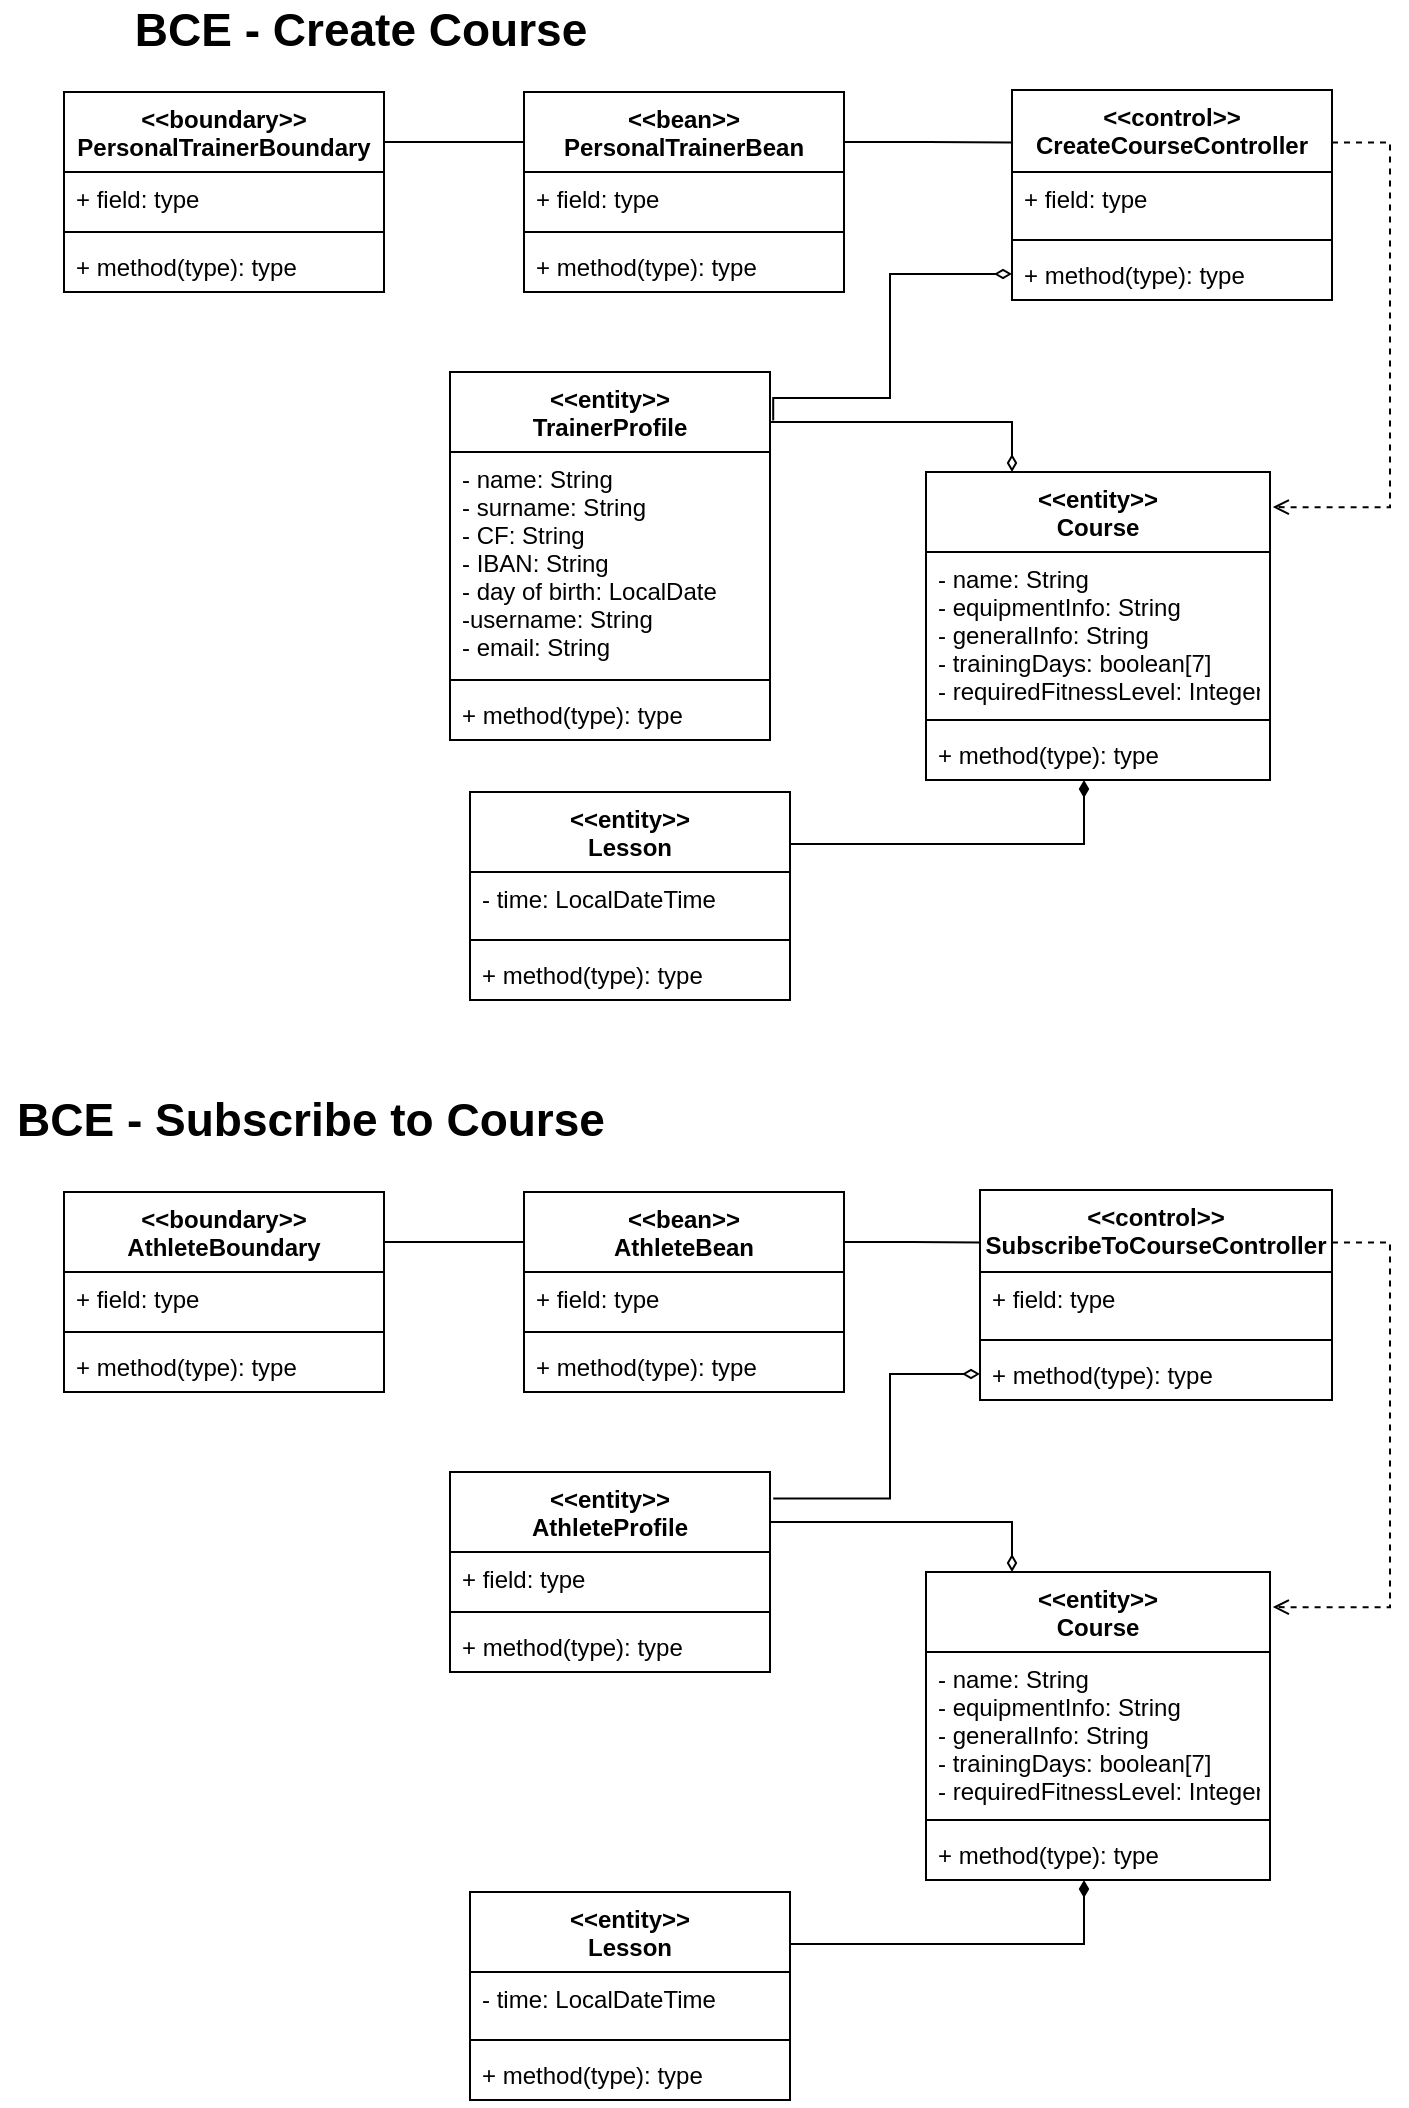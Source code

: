 <mxfile version="16.1.2" type="device"><diagram id="C5RBs43oDa-KdzZeNtuy" name="Page-1"><mxGraphModel dx="1038" dy="624" grid="1" gridSize="10" guides="1" tooltips="1" connect="1" arrows="1" fold="1" page="1" pageScale="1" pageWidth="827" pageHeight="1169" math="0" shadow="0"><root><mxCell id="WIyWlLk6GJQsqaUBKTNV-0"/><mxCell id="WIyWlLk6GJQsqaUBKTNV-1" parent="WIyWlLk6GJQsqaUBKTNV-0"/><mxCell id="F4uOX0KG_duVCiM6Psx7-8" value="&lt;&lt;control&gt;&gt;&#10;CreateCourseController" style="swimlane;fontStyle=1;align=center;verticalAlign=top;childLayout=stackLayout;horizontal=1;startSize=41;horizontalStack=0;resizeParent=1;resizeParentMax=0;resizeLast=0;collapsible=1;marginBottom=0;" parent="WIyWlLk6GJQsqaUBKTNV-1" vertex="1"><mxGeometry x="556" y="60" width="160" height="105" as="geometry"><mxRectangle x="571" y="169" width="100" height="30" as="alternateBounds"/></mxGeometry></mxCell><mxCell id="F4uOX0KG_duVCiM6Psx7-9" value="+ field: type" style="text;strokeColor=none;fillColor=none;align=left;verticalAlign=top;spacingLeft=4;spacingRight=4;overflow=hidden;rotatable=0;points=[[0,0.5],[1,0.5]];portConstraint=eastwest;" parent="F4uOX0KG_duVCiM6Psx7-8" vertex="1"><mxGeometry y="41" width="160" height="30" as="geometry"/></mxCell><mxCell id="F4uOX0KG_duVCiM6Psx7-10" value="" style="line;strokeWidth=1;fillColor=none;align=left;verticalAlign=middle;spacingTop=-1;spacingLeft=3;spacingRight=3;rotatable=0;labelPosition=right;points=[];portConstraint=eastwest;" parent="F4uOX0KG_duVCiM6Psx7-8" vertex="1"><mxGeometry y="71" width="160" height="8" as="geometry"/></mxCell><mxCell id="F4uOX0KG_duVCiM6Psx7-11" value="+ method(type): type" style="text;strokeColor=none;fillColor=none;align=left;verticalAlign=top;spacingLeft=4;spacingRight=4;overflow=hidden;rotatable=0;points=[[0,0.5],[1,0.5]];portConstraint=eastwest;" parent="F4uOX0KG_duVCiM6Psx7-8" vertex="1"><mxGeometry y="79" width="160" height="26" as="geometry"/></mxCell><mxCell id="F4uOX0KG_duVCiM6Psx7-32" style="edgeStyle=orthogonalEdgeStyle;rounded=0;orthogonalLoop=1;jettySize=auto;html=1;exitX=1;exitY=0.25;exitDx=0;exitDy=0;entryX=0;entryY=0.25;entryDx=0;entryDy=0;endArrow=none;endFill=0;" parent="WIyWlLk6GJQsqaUBKTNV-1" source="F4uOX0KG_duVCiM6Psx7-12" target="F4uOX0KG_duVCiM6Psx7-20" edge="1"><mxGeometry relative="1" as="geometry"/></mxCell><mxCell id="F4uOX0KG_duVCiM6Psx7-12" value="&lt;&lt;boundary&gt;&gt;&#10;PersonalTrainerBoundary" style="swimlane;fontStyle=1;align=center;verticalAlign=top;childLayout=stackLayout;horizontal=1;startSize=40;horizontalStack=0;resizeParent=1;resizeParentMax=0;resizeLast=0;collapsible=1;marginBottom=0;" parent="WIyWlLk6GJQsqaUBKTNV-1" vertex="1"><mxGeometry x="82" y="61" width="160" height="100" as="geometry"><mxRectangle x="97" y="170" width="180" height="40" as="alternateBounds"/></mxGeometry></mxCell><mxCell id="F4uOX0KG_duVCiM6Psx7-13" value="+ field: type" style="text;strokeColor=none;fillColor=none;align=left;verticalAlign=top;spacingLeft=4;spacingRight=4;overflow=hidden;rotatable=0;points=[[0,0.5],[1,0.5]];portConstraint=eastwest;" parent="F4uOX0KG_duVCiM6Psx7-12" vertex="1"><mxGeometry y="40" width="160" height="26" as="geometry"/></mxCell><mxCell id="F4uOX0KG_duVCiM6Psx7-14" value="" style="line;strokeWidth=1;fillColor=none;align=left;verticalAlign=middle;spacingTop=-1;spacingLeft=3;spacingRight=3;rotatable=0;labelPosition=right;points=[];portConstraint=eastwest;" parent="F4uOX0KG_duVCiM6Psx7-12" vertex="1"><mxGeometry y="66" width="160" height="8" as="geometry"/></mxCell><mxCell id="F4uOX0KG_duVCiM6Psx7-15" value="+ method(type): type" style="text;strokeColor=none;fillColor=none;align=left;verticalAlign=top;spacingLeft=4;spacingRight=4;overflow=hidden;rotatable=0;points=[[0,0.5],[1,0.5]];portConstraint=eastwest;" parent="F4uOX0KG_duVCiM6Psx7-12" vertex="1"><mxGeometry y="74" width="160" height="26" as="geometry"/></mxCell><mxCell id="F4uOX0KG_duVCiM6Psx7-33" style="edgeStyle=orthogonalEdgeStyle;rounded=0;orthogonalLoop=1;jettySize=auto;html=1;exitX=1;exitY=0.25;exitDx=0;exitDy=0;entryX=0;entryY=0.25;entryDx=0;entryDy=0;endArrow=none;endFill=0;" parent="WIyWlLk6GJQsqaUBKTNV-1" source="F4uOX0KG_duVCiM6Psx7-20" target="F4uOX0KG_duVCiM6Psx7-8" edge="1"><mxGeometry relative="1" as="geometry"/></mxCell><mxCell id="F4uOX0KG_duVCiM6Psx7-20" value="&lt;&lt;bean&gt;&gt;&#10;PersonalTrainerBean" style="swimlane;fontStyle=1;align=center;verticalAlign=top;childLayout=stackLayout;horizontal=1;startSize=40;horizontalStack=0;resizeParent=1;resizeParentMax=0;resizeLast=0;collapsible=1;marginBottom=0;" parent="WIyWlLk6GJQsqaUBKTNV-1" vertex="1"><mxGeometry x="312" y="61" width="160" height="100" as="geometry"><mxRectangle x="327" y="170" width="150" height="40" as="alternateBounds"/></mxGeometry></mxCell><mxCell id="F4uOX0KG_duVCiM6Psx7-21" value="+ field: type" style="text;strokeColor=none;fillColor=none;align=left;verticalAlign=top;spacingLeft=4;spacingRight=4;overflow=hidden;rotatable=0;points=[[0,0.5],[1,0.5]];portConstraint=eastwest;" parent="F4uOX0KG_duVCiM6Psx7-20" vertex="1"><mxGeometry y="40" width="160" height="26" as="geometry"/></mxCell><mxCell id="F4uOX0KG_duVCiM6Psx7-22" value="" style="line;strokeWidth=1;fillColor=none;align=left;verticalAlign=middle;spacingTop=-1;spacingLeft=3;spacingRight=3;rotatable=0;labelPosition=right;points=[];portConstraint=eastwest;" parent="F4uOX0KG_duVCiM6Psx7-20" vertex="1"><mxGeometry y="66" width="160" height="8" as="geometry"/></mxCell><mxCell id="F4uOX0KG_duVCiM6Psx7-23" value="+ method(type): type" style="text;strokeColor=none;fillColor=none;align=left;verticalAlign=top;spacingLeft=4;spacingRight=4;overflow=hidden;rotatable=0;points=[[0,0.5],[1,0.5]];portConstraint=eastwest;" parent="F4uOX0KG_duVCiM6Psx7-20" vertex="1"><mxGeometry y="74" width="160" height="26" as="geometry"/></mxCell><mxCell id="F4uOX0KG_duVCiM6Psx7-24" value="&lt;&lt;entity&gt;&gt;&#10;Course" style="swimlane;fontStyle=1;align=center;verticalAlign=top;childLayout=stackLayout;horizontal=1;startSize=40;horizontalStack=0;resizeParent=1;resizeParentMax=0;resizeLast=0;collapsible=1;marginBottom=0;" parent="WIyWlLk6GJQsqaUBKTNV-1" vertex="1"><mxGeometry x="513" y="251" width="172" height="154" as="geometry"/></mxCell><mxCell id="F4uOX0KG_duVCiM6Psx7-25" value="- name: String&#10;- equipmentInfo: String&#10;- generalInfo: String&#10;- trainingDays: boolean[7]&#10;- requiredFitnessLevel: Integer" style="text;strokeColor=none;fillColor=none;align=left;verticalAlign=top;spacingLeft=4;spacingRight=4;overflow=hidden;rotatable=0;points=[[0,0.5],[1,0.5]];portConstraint=eastwest;" parent="F4uOX0KG_duVCiM6Psx7-24" vertex="1"><mxGeometry y="40" width="172" height="80" as="geometry"/></mxCell><mxCell id="F4uOX0KG_duVCiM6Psx7-26" value="" style="line;strokeWidth=1;fillColor=none;align=left;verticalAlign=middle;spacingTop=-1;spacingLeft=3;spacingRight=3;rotatable=0;labelPosition=right;points=[];portConstraint=eastwest;" parent="F4uOX0KG_duVCiM6Psx7-24" vertex="1"><mxGeometry y="120" width="172" height="8" as="geometry"/></mxCell><mxCell id="F4uOX0KG_duVCiM6Psx7-27" value="+ method(type): type" style="text;strokeColor=none;fillColor=none;align=left;verticalAlign=top;spacingLeft=4;spacingRight=4;overflow=hidden;rotatable=0;points=[[0,0.5],[1,0.5]];portConstraint=eastwest;" parent="F4uOX0KG_duVCiM6Psx7-24" vertex="1"><mxGeometry y="128" width="172" height="26" as="geometry"/></mxCell><mxCell id="F4uOX0KG_duVCiM6Psx7-48" style="edgeStyle=orthogonalEdgeStyle;rounded=0;orthogonalLoop=1;jettySize=auto;html=1;exitX=1;exitY=0.25;exitDx=0;exitDy=0;entryX=0.25;entryY=0;entryDx=0;entryDy=0;endArrow=diamondThin;endFill=0;" parent="WIyWlLk6GJQsqaUBKTNV-1" source="F4uOX0KG_duVCiM6Psx7-28" target="F4uOX0KG_duVCiM6Psx7-24" edge="1"><mxGeometry relative="1" as="geometry"><Array as="points"><mxPoint x="556" y="226"/></Array></mxGeometry></mxCell><mxCell id="F4uOX0KG_duVCiM6Psx7-49" style="edgeStyle=orthogonalEdgeStyle;rounded=0;orthogonalLoop=1;jettySize=auto;html=1;exitX=1.01;exitY=0.132;exitDx=0;exitDy=0;entryX=0;entryY=0.5;entryDx=0;entryDy=0;endArrow=diamondThin;endFill=0;exitPerimeter=0;" parent="WIyWlLk6GJQsqaUBKTNV-1" source="F4uOX0KG_duVCiM6Psx7-28" target="F4uOX0KG_duVCiM6Psx7-11" edge="1"><mxGeometry relative="1" as="geometry"><Array as="points"><mxPoint x="495" y="214"/><mxPoint x="495" y="152"/></Array></mxGeometry></mxCell><mxCell id="F4uOX0KG_duVCiM6Psx7-28" value="&lt;&lt;entity&gt;&gt;&#10;TrainerProfile" style="swimlane;fontStyle=1;align=center;verticalAlign=top;childLayout=stackLayout;horizontal=1;startSize=40;horizontalStack=0;resizeParent=1;resizeParentMax=0;resizeLast=0;collapsible=1;marginBottom=0;" parent="WIyWlLk6GJQsqaUBKTNV-1" vertex="1"><mxGeometry x="275" y="201" width="160" height="184" as="geometry"/></mxCell><mxCell id="F4uOX0KG_duVCiM6Psx7-29" value="- name: String&#10;- surname: String&#10;- CF: String&#10;- IBAN: String&#10;- day of birth: LocalDate&#10;-username: String&#10;- email: String" style="text;strokeColor=none;fillColor=none;align=left;verticalAlign=top;spacingLeft=4;spacingRight=4;overflow=hidden;rotatable=0;points=[[0,0.5],[1,0.5]];portConstraint=eastwest;" parent="F4uOX0KG_duVCiM6Psx7-28" vertex="1"><mxGeometry y="40" width="160" height="110" as="geometry"/></mxCell><mxCell id="F4uOX0KG_duVCiM6Psx7-30" value="" style="line;strokeWidth=1;fillColor=none;align=left;verticalAlign=middle;spacingTop=-1;spacingLeft=3;spacingRight=3;rotatable=0;labelPosition=right;points=[];portConstraint=eastwest;" parent="F4uOX0KG_duVCiM6Psx7-28" vertex="1"><mxGeometry y="150" width="160" height="8" as="geometry"/></mxCell><mxCell id="F4uOX0KG_duVCiM6Psx7-31" value="+ method(type): type" style="text;strokeColor=none;fillColor=none;align=left;verticalAlign=top;spacingLeft=4;spacingRight=4;overflow=hidden;rotatable=0;points=[[0,0.5],[1,0.5]];portConstraint=eastwest;" parent="F4uOX0KG_duVCiM6Psx7-28" vertex="1"><mxGeometry y="158" width="160" height="26" as="geometry"/></mxCell><mxCell id="F4uOX0KG_duVCiM6Psx7-34" style="edgeStyle=orthogonalEdgeStyle;rounded=0;orthogonalLoop=1;jettySize=auto;html=1;exitX=1;exitY=0.25;exitDx=0;exitDy=0;entryX=1.008;entryY=0.114;entryDx=0;entryDy=0;endArrow=open;endFill=0;dashed=1;entryPerimeter=0;" parent="WIyWlLk6GJQsqaUBKTNV-1" source="F4uOX0KG_duVCiM6Psx7-8" target="F4uOX0KG_duVCiM6Psx7-24" edge="1"><mxGeometry relative="1" as="geometry"><Array as="points"><mxPoint x="745" y="86"/><mxPoint x="745" y="269"/></Array></mxGeometry></mxCell><mxCell id="F4uOX0KG_duVCiM6Psx7-47" style="edgeStyle=orthogonalEdgeStyle;rounded=0;orthogonalLoop=1;jettySize=auto;html=1;exitX=1;exitY=0.25;exitDx=0;exitDy=0;endArrow=diamondThin;endFill=1;" parent="WIyWlLk6GJQsqaUBKTNV-1" source="F4uOX0KG_duVCiM6Psx7-43" target="F4uOX0KG_duVCiM6Psx7-27" edge="1"><mxGeometry relative="1" as="geometry"><Array as="points"><mxPoint x="592" y="437"/></Array></mxGeometry></mxCell><mxCell id="F4uOX0KG_duVCiM6Psx7-43" value="&lt;&lt;entity&gt;&gt;&#10;Lesson" style="swimlane;fontStyle=1;align=center;verticalAlign=top;childLayout=stackLayout;horizontal=1;startSize=40;horizontalStack=0;resizeParent=1;resizeParentMax=0;resizeLast=0;collapsible=1;marginBottom=0;" parent="WIyWlLk6GJQsqaUBKTNV-1" vertex="1"><mxGeometry x="285" y="411" width="160" height="104" as="geometry"/></mxCell><mxCell id="F4uOX0KG_duVCiM6Psx7-44" value="- time: LocalDateTime" style="text;strokeColor=none;fillColor=none;align=left;verticalAlign=top;spacingLeft=4;spacingRight=4;overflow=hidden;rotatable=0;points=[[0,0.5],[1,0.5]];portConstraint=eastwest;" parent="F4uOX0KG_duVCiM6Psx7-43" vertex="1"><mxGeometry y="40" width="160" height="30" as="geometry"/></mxCell><mxCell id="F4uOX0KG_duVCiM6Psx7-45" value="" style="line;strokeWidth=1;fillColor=none;align=left;verticalAlign=middle;spacingTop=-1;spacingLeft=3;spacingRight=3;rotatable=0;labelPosition=right;points=[];portConstraint=eastwest;" parent="F4uOX0KG_duVCiM6Psx7-43" vertex="1"><mxGeometry y="70" width="160" height="8" as="geometry"/></mxCell><mxCell id="F4uOX0KG_duVCiM6Psx7-46" value="+ method(type): type" style="text;strokeColor=none;fillColor=none;align=left;verticalAlign=top;spacingLeft=4;spacingRight=4;overflow=hidden;rotatable=0;points=[[0,0.5],[1,0.5]];portConstraint=eastwest;" parent="F4uOX0KG_duVCiM6Psx7-43" vertex="1"><mxGeometry y="78" width="160" height="26" as="geometry"/></mxCell><mxCell id="F4uOX0KG_duVCiM6Psx7-54" value="BCE - Create Course" style="text;html=1;align=center;verticalAlign=middle;resizable=0;points=[];autosize=1;strokeColor=none;fillColor=none;fontStyle=1;fontSize=23;" parent="WIyWlLk6GJQsqaUBKTNV-1" vertex="1"><mxGeometry x="110" y="15" width="240" height="30" as="geometry"/></mxCell><mxCell id="F4uOX0KG_duVCiM6Psx7-55" value="BCE - Subscribe to Course" style="text;html=1;align=center;verticalAlign=middle;resizable=0;points=[];autosize=1;strokeColor=none;fillColor=none;fontStyle=1;fontSize=23;" parent="WIyWlLk6GJQsqaUBKTNV-1" vertex="1"><mxGeometry x="50" y="560" width="310" height="30" as="geometry"/></mxCell><mxCell id="F4uOX0KG_duVCiM6Psx7-56" value="&lt;&lt;control&gt;&gt;&#10;SubscribeToCourseController" style="swimlane;fontStyle=1;align=center;verticalAlign=top;childLayout=stackLayout;horizontal=1;startSize=41;horizontalStack=0;resizeParent=1;resizeParentMax=0;resizeLast=0;collapsible=1;marginBottom=0;" parent="WIyWlLk6GJQsqaUBKTNV-1" vertex="1"><mxGeometry x="540" y="610" width="176" height="105" as="geometry"><mxRectangle x="540" y="610" width="100" height="30" as="alternateBounds"/></mxGeometry></mxCell><mxCell id="F4uOX0KG_duVCiM6Psx7-57" value="+ field: type" style="text;strokeColor=none;fillColor=none;align=left;verticalAlign=top;spacingLeft=4;spacingRight=4;overflow=hidden;rotatable=0;points=[[0,0.5],[1,0.5]];portConstraint=eastwest;" parent="F4uOX0KG_duVCiM6Psx7-56" vertex="1"><mxGeometry y="41" width="176" height="30" as="geometry"/></mxCell><mxCell id="F4uOX0KG_duVCiM6Psx7-58" value="" style="line;strokeWidth=1;fillColor=none;align=left;verticalAlign=middle;spacingTop=-1;spacingLeft=3;spacingRight=3;rotatable=0;labelPosition=right;points=[];portConstraint=eastwest;" parent="F4uOX0KG_duVCiM6Psx7-56" vertex="1"><mxGeometry y="71" width="176" height="8" as="geometry"/></mxCell><mxCell id="F4uOX0KG_duVCiM6Psx7-59" value="+ method(type): type" style="text;strokeColor=none;fillColor=none;align=left;verticalAlign=top;spacingLeft=4;spacingRight=4;overflow=hidden;rotatable=0;points=[[0,0.5],[1,0.5]];portConstraint=eastwest;" parent="F4uOX0KG_duVCiM6Psx7-56" vertex="1"><mxGeometry y="79" width="176" height="26" as="geometry"/></mxCell><mxCell id="F4uOX0KG_duVCiM6Psx7-60" style="edgeStyle=orthogonalEdgeStyle;rounded=0;orthogonalLoop=1;jettySize=auto;html=1;exitX=1;exitY=0.25;exitDx=0;exitDy=0;entryX=0;entryY=0.25;entryDx=0;entryDy=0;endArrow=none;endFill=0;" parent="WIyWlLk6GJQsqaUBKTNV-1" source="F4uOX0KG_duVCiM6Psx7-61" target="F4uOX0KG_duVCiM6Psx7-66" edge="1"><mxGeometry relative="1" as="geometry"/></mxCell><mxCell id="F4uOX0KG_duVCiM6Psx7-61" value="&lt;&lt;boundary&gt;&gt;&#10;AthleteBoundary" style="swimlane;fontStyle=1;align=center;verticalAlign=top;childLayout=stackLayout;horizontal=1;startSize=40;horizontalStack=0;resizeParent=1;resizeParentMax=0;resizeLast=0;collapsible=1;marginBottom=0;" parent="WIyWlLk6GJQsqaUBKTNV-1" vertex="1"><mxGeometry x="82" y="611" width="160" height="100" as="geometry"><mxRectangle x="97" y="170" width="180" height="40" as="alternateBounds"/></mxGeometry></mxCell><mxCell id="F4uOX0KG_duVCiM6Psx7-62" value="+ field: type" style="text;strokeColor=none;fillColor=none;align=left;verticalAlign=top;spacingLeft=4;spacingRight=4;overflow=hidden;rotatable=0;points=[[0,0.5],[1,0.5]];portConstraint=eastwest;" parent="F4uOX0KG_duVCiM6Psx7-61" vertex="1"><mxGeometry y="40" width="160" height="26" as="geometry"/></mxCell><mxCell id="F4uOX0KG_duVCiM6Psx7-63" value="" style="line;strokeWidth=1;fillColor=none;align=left;verticalAlign=middle;spacingTop=-1;spacingLeft=3;spacingRight=3;rotatable=0;labelPosition=right;points=[];portConstraint=eastwest;" parent="F4uOX0KG_duVCiM6Psx7-61" vertex="1"><mxGeometry y="66" width="160" height="8" as="geometry"/></mxCell><mxCell id="F4uOX0KG_duVCiM6Psx7-64" value="+ method(type): type" style="text;strokeColor=none;fillColor=none;align=left;verticalAlign=top;spacingLeft=4;spacingRight=4;overflow=hidden;rotatable=0;points=[[0,0.5],[1,0.5]];portConstraint=eastwest;" parent="F4uOX0KG_duVCiM6Psx7-61" vertex="1"><mxGeometry y="74" width="160" height="26" as="geometry"/></mxCell><mxCell id="F4uOX0KG_duVCiM6Psx7-65" style="edgeStyle=orthogonalEdgeStyle;rounded=0;orthogonalLoop=1;jettySize=auto;html=1;exitX=1;exitY=0.25;exitDx=0;exitDy=0;entryX=0;entryY=0.25;entryDx=0;entryDy=0;endArrow=none;endFill=0;" parent="WIyWlLk6GJQsqaUBKTNV-1" source="F4uOX0KG_duVCiM6Psx7-66" target="F4uOX0KG_duVCiM6Psx7-56" edge="1"><mxGeometry relative="1" as="geometry"/></mxCell><mxCell id="F4uOX0KG_duVCiM6Psx7-66" value="&lt;&lt;bean&gt;&gt;&#10;AthleteBean" style="swimlane;fontStyle=1;align=center;verticalAlign=top;childLayout=stackLayout;horizontal=1;startSize=40;horizontalStack=0;resizeParent=1;resizeParentMax=0;resizeLast=0;collapsible=1;marginBottom=0;" parent="WIyWlLk6GJQsqaUBKTNV-1" vertex="1"><mxGeometry x="312" y="611" width="160" height="100" as="geometry"><mxRectangle x="327" y="170" width="150" height="40" as="alternateBounds"/></mxGeometry></mxCell><mxCell id="F4uOX0KG_duVCiM6Psx7-67" value="+ field: type" style="text;strokeColor=none;fillColor=none;align=left;verticalAlign=top;spacingLeft=4;spacingRight=4;overflow=hidden;rotatable=0;points=[[0,0.5],[1,0.5]];portConstraint=eastwest;" parent="F4uOX0KG_duVCiM6Psx7-66" vertex="1"><mxGeometry y="40" width="160" height="26" as="geometry"/></mxCell><mxCell id="F4uOX0KG_duVCiM6Psx7-68" value="" style="line;strokeWidth=1;fillColor=none;align=left;verticalAlign=middle;spacingTop=-1;spacingLeft=3;spacingRight=3;rotatable=0;labelPosition=right;points=[];portConstraint=eastwest;" parent="F4uOX0KG_duVCiM6Psx7-66" vertex="1"><mxGeometry y="66" width="160" height="8" as="geometry"/></mxCell><mxCell id="F4uOX0KG_duVCiM6Psx7-69" value="+ method(type): type" style="text;strokeColor=none;fillColor=none;align=left;verticalAlign=top;spacingLeft=4;spacingRight=4;overflow=hidden;rotatable=0;points=[[0,0.5],[1,0.5]];portConstraint=eastwest;" parent="F4uOX0KG_duVCiM6Psx7-66" vertex="1"><mxGeometry y="74" width="160" height="26" as="geometry"/></mxCell><mxCell id="F4uOX0KG_duVCiM6Psx7-70" value="&lt;&lt;entity&gt;&gt;&#10;Course" style="swimlane;fontStyle=1;align=center;verticalAlign=top;childLayout=stackLayout;horizontal=1;startSize=40;horizontalStack=0;resizeParent=1;resizeParentMax=0;resizeLast=0;collapsible=1;marginBottom=0;" parent="WIyWlLk6GJQsqaUBKTNV-1" vertex="1"><mxGeometry x="513" y="801" width="172" height="154" as="geometry"><mxRectangle x="513" y="801" width="90" height="40" as="alternateBounds"/></mxGeometry></mxCell><mxCell id="F4uOX0KG_duVCiM6Psx7-71" value="- name: String&#10;- equipmentInfo: String&#10;- generalInfo: String&#10;- trainingDays: boolean[7]&#10;- requiredFitnessLevel: Integer" style="text;strokeColor=none;fillColor=none;align=left;verticalAlign=top;spacingLeft=4;spacingRight=4;overflow=hidden;rotatable=0;points=[[0,0.5],[1,0.5]];portConstraint=eastwest;" parent="F4uOX0KG_duVCiM6Psx7-70" vertex="1"><mxGeometry y="40" width="172" height="80" as="geometry"/></mxCell><mxCell id="F4uOX0KG_duVCiM6Psx7-72" value="" style="line;strokeWidth=1;fillColor=none;align=left;verticalAlign=middle;spacingTop=-1;spacingLeft=3;spacingRight=3;rotatable=0;labelPosition=right;points=[];portConstraint=eastwest;" parent="F4uOX0KG_duVCiM6Psx7-70" vertex="1"><mxGeometry y="120" width="172" height="8" as="geometry"/></mxCell><mxCell id="F4uOX0KG_duVCiM6Psx7-73" value="+ method(type): type" style="text;strokeColor=none;fillColor=none;align=left;verticalAlign=top;spacingLeft=4;spacingRight=4;overflow=hidden;rotatable=0;points=[[0,0.5],[1,0.5]];portConstraint=eastwest;" parent="F4uOX0KG_duVCiM6Psx7-70" vertex="1"><mxGeometry y="128" width="172" height="26" as="geometry"/></mxCell><mxCell id="F4uOX0KG_duVCiM6Psx7-74" style="edgeStyle=orthogonalEdgeStyle;rounded=0;orthogonalLoop=1;jettySize=auto;html=1;exitX=1;exitY=0.25;exitDx=0;exitDy=0;entryX=0.25;entryY=0;entryDx=0;entryDy=0;endArrow=diamondThin;endFill=0;" parent="WIyWlLk6GJQsqaUBKTNV-1" source="F4uOX0KG_duVCiM6Psx7-76" target="F4uOX0KG_duVCiM6Psx7-70" edge="1"><mxGeometry relative="1" as="geometry"><Array as="points"><mxPoint x="556" y="776"/></Array></mxGeometry></mxCell><mxCell id="F4uOX0KG_duVCiM6Psx7-75" style="edgeStyle=orthogonalEdgeStyle;rounded=0;orthogonalLoop=1;jettySize=auto;html=1;exitX=1.01;exitY=0.132;exitDx=0;exitDy=0;entryX=0;entryY=0.5;entryDx=0;entryDy=0;endArrow=diamondThin;endFill=0;exitPerimeter=0;" parent="WIyWlLk6GJQsqaUBKTNV-1" source="F4uOX0KG_duVCiM6Psx7-76" target="F4uOX0KG_duVCiM6Psx7-59" edge="1"><mxGeometry relative="1" as="geometry"><Array as="points"><mxPoint x="495" y="764"/><mxPoint x="495" y="702"/></Array></mxGeometry></mxCell><mxCell id="F4uOX0KG_duVCiM6Psx7-76" value="&lt;&lt;entity&gt;&gt;&#10;AthleteProfile" style="swimlane;fontStyle=1;align=center;verticalAlign=top;childLayout=stackLayout;horizontal=1;startSize=40;horizontalStack=0;resizeParent=1;resizeParentMax=0;resizeLast=0;collapsible=1;marginBottom=0;" parent="WIyWlLk6GJQsqaUBKTNV-1" vertex="1"><mxGeometry x="275" y="751" width="160" height="100" as="geometry"/></mxCell><mxCell id="F4uOX0KG_duVCiM6Psx7-77" value="+ field: type" style="text;strokeColor=none;fillColor=none;align=left;verticalAlign=top;spacingLeft=4;spacingRight=4;overflow=hidden;rotatable=0;points=[[0,0.5],[1,0.5]];portConstraint=eastwest;" parent="F4uOX0KG_duVCiM6Psx7-76" vertex="1"><mxGeometry y="40" width="160" height="26" as="geometry"/></mxCell><mxCell id="F4uOX0KG_duVCiM6Psx7-78" value="" style="line;strokeWidth=1;fillColor=none;align=left;verticalAlign=middle;spacingTop=-1;spacingLeft=3;spacingRight=3;rotatable=0;labelPosition=right;points=[];portConstraint=eastwest;" parent="F4uOX0KG_duVCiM6Psx7-76" vertex="1"><mxGeometry y="66" width="160" height="8" as="geometry"/></mxCell><mxCell id="F4uOX0KG_duVCiM6Psx7-79" value="+ method(type): type" style="text;strokeColor=none;fillColor=none;align=left;verticalAlign=top;spacingLeft=4;spacingRight=4;overflow=hidden;rotatable=0;points=[[0,0.5],[1,0.5]];portConstraint=eastwest;" parent="F4uOX0KG_duVCiM6Psx7-76" vertex="1"><mxGeometry y="74" width="160" height="26" as="geometry"/></mxCell><mxCell id="F4uOX0KG_duVCiM6Psx7-80" style="edgeStyle=orthogonalEdgeStyle;rounded=0;orthogonalLoop=1;jettySize=auto;html=1;exitX=1;exitY=0.25;exitDx=0;exitDy=0;entryX=1.008;entryY=0.114;entryDx=0;entryDy=0;endArrow=open;endFill=0;dashed=1;entryPerimeter=0;" parent="WIyWlLk6GJQsqaUBKTNV-1" source="F4uOX0KG_duVCiM6Psx7-56" target="F4uOX0KG_duVCiM6Psx7-70" edge="1"><mxGeometry relative="1" as="geometry"><Array as="points"><mxPoint x="745" y="636"/><mxPoint x="745" y="819"/></Array></mxGeometry></mxCell><mxCell id="F4uOX0KG_duVCiM6Psx7-81" style="edgeStyle=orthogonalEdgeStyle;rounded=0;orthogonalLoop=1;jettySize=auto;html=1;exitX=1;exitY=0.25;exitDx=0;exitDy=0;endArrow=diamondThin;endFill=1;" parent="WIyWlLk6GJQsqaUBKTNV-1" source="F4uOX0KG_duVCiM6Psx7-82" target="F4uOX0KG_duVCiM6Psx7-73" edge="1"><mxGeometry relative="1" as="geometry"><Array as="points"><mxPoint x="592" y="987"/></Array></mxGeometry></mxCell><mxCell id="F4uOX0KG_duVCiM6Psx7-82" value="&lt;&lt;entity&gt;&gt;&#10;Lesson" style="swimlane;fontStyle=1;align=center;verticalAlign=top;childLayout=stackLayout;horizontal=1;startSize=40;horizontalStack=0;resizeParent=1;resizeParentMax=0;resizeLast=0;collapsible=1;marginBottom=0;" parent="WIyWlLk6GJQsqaUBKTNV-1" vertex="1"><mxGeometry x="285" y="961" width="160" height="104" as="geometry"/></mxCell><mxCell id="F4uOX0KG_duVCiM6Psx7-83" value="- time: LocalDateTime" style="text;strokeColor=none;fillColor=none;align=left;verticalAlign=top;spacingLeft=4;spacingRight=4;overflow=hidden;rotatable=0;points=[[0,0.5],[1,0.5]];portConstraint=eastwest;" parent="F4uOX0KG_duVCiM6Psx7-82" vertex="1"><mxGeometry y="40" width="160" height="30" as="geometry"/></mxCell><mxCell id="F4uOX0KG_duVCiM6Psx7-84" value="" style="line;strokeWidth=1;fillColor=none;align=left;verticalAlign=middle;spacingTop=-1;spacingLeft=3;spacingRight=3;rotatable=0;labelPosition=right;points=[];portConstraint=eastwest;" parent="F4uOX0KG_duVCiM6Psx7-82" vertex="1"><mxGeometry y="70" width="160" height="8" as="geometry"/></mxCell><mxCell id="F4uOX0KG_duVCiM6Psx7-85" value="+ method(type): type" style="text;strokeColor=none;fillColor=none;align=left;verticalAlign=top;spacingLeft=4;spacingRight=4;overflow=hidden;rotatable=0;points=[[0,0.5],[1,0.5]];portConstraint=eastwest;" parent="F4uOX0KG_duVCiM6Psx7-82" vertex="1"><mxGeometry y="78" width="160" height="26" as="geometry"/></mxCell></root></mxGraphModel></diagram></mxfile>